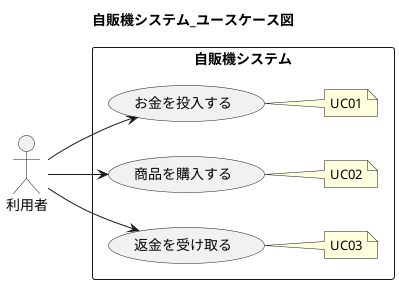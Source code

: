 @startuml

title 自販機システム_ユースケース図
:利用者: as user

rectangle 自販機システム {

    (お金を投入する) as (insertMoney)
    (商品を購入する) as (buyProduct)
    (返金を受け取る) as (receiveChange)

    left to right direction
    user --> insertMoney
    user --> buyProduct
    user --> receiveChange


    note right of insertMoney
    UC01
    end note

    note right of buyProduct
    UC02
    end note

    
    note right of receiveChange
    UC03
    end note

}
@enduml